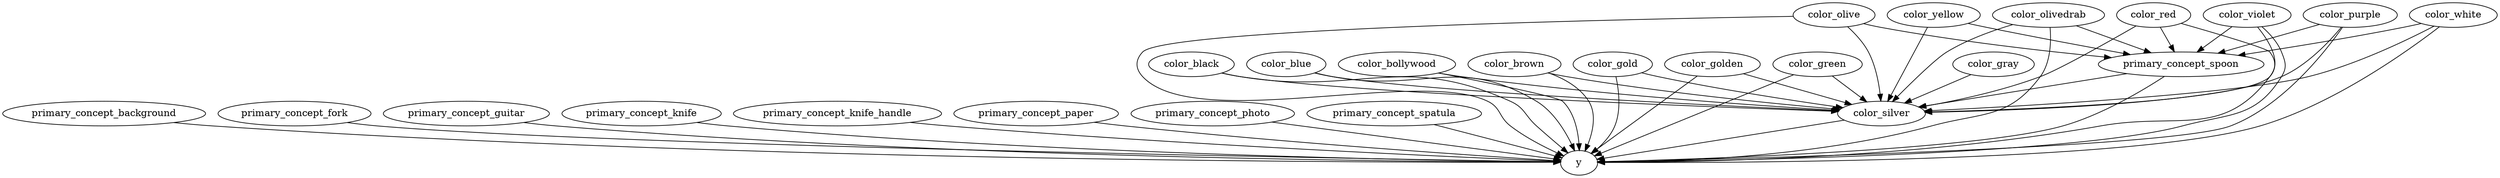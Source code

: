 strict digraph  {
primary_concept_background;
y;
primary_concept_fork;
primary_concept_guitar;
primary_concept_knife;
primary_concept_knife_handle;
primary_concept_paper;
primary_concept_photo;
primary_concept_spatula;
primary_concept_spoon;
color_black;
color_blue;
color_bollywood;
color_brown;
color_gold;
color_golden;
color_green;
color_olive;
color_olivedrab;
color_purple;
color_red;
color_silver;
color_violet;
color_white;
color_yellow;
color_gray;
primary_concept_background -> y;
primary_concept_fork -> y;
primary_concept_guitar -> y;
primary_concept_knife -> y;
primary_concept_knife_handle -> y;
primary_concept_paper -> y;
primary_concept_photo -> y;
primary_concept_spatula -> y;
primary_concept_spoon -> y;
primary_concept_spoon -> color_silver;
color_black -> y;
color_black -> color_silver;
color_blue -> y;
color_blue -> color_silver;
color_bollywood -> y;
color_bollywood -> color_silver;
color_brown -> y;
color_brown -> color_silver;
color_gold -> y;
color_gold -> color_silver;
color_golden -> y;
color_golden -> color_silver;
color_green -> y;
color_green -> color_silver;
color_olive -> y;
color_olive -> primary_concept_spoon;
color_olive -> color_silver;
color_olivedrab -> y;
color_olivedrab -> primary_concept_spoon;
color_olivedrab -> color_silver;
color_purple -> y;
color_purple -> primary_concept_spoon;
color_purple -> color_silver;
color_red -> y;
color_red -> primary_concept_spoon;
color_red -> color_silver;
color_silver -> y;
color_violet -> y;
color_violet -> primary_concept_spoon;
color_violet -> color_silver;
color_white -> y;
color_white -> primary_concept_spoon;
color_white -> color_silver;
color_yellow -> primary_concept_spoon;
color_yellow -> color_silver;
color_gray -> color_silver;
}
